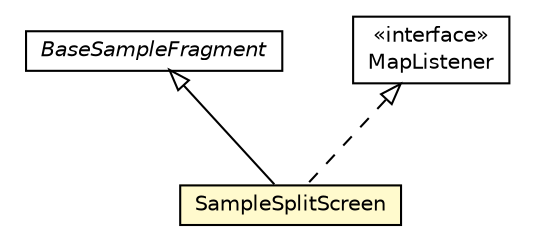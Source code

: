 #!/usr/local/bin/dot
#
# Class diagram 
# Generated by UMLGraph version R5_6-24-gf6e263 (http://www.umlgraph.org/)
#

digraph G {
	edge [fontname="Helvetica",fontsize=10,labelfontname="Helvetica",labelfontsize=10];
	node [fontname="Helvetica",fontsize=10,shape=plaintext];
	nodesep=0.25;
	ranksep=0.5;
	// org.osmdroid.samplefragments.BaseSampleFragment
	c3612 [label=<<table title="org.osmdroid.samplefragments.BaseSampleFragment" border="0" cellborder="1" cellspacing="0" cellpadding="2" port="p" href="./BaseSampleFragment.html">
		<tr><td><table border="0" cellspacing="0" cellpadding="1">
<tr><td align="center" balign="center"><font face="Helvetica-Oblique"> BaseSampleFragment </font></td></tr>
		</table></td></tr>
		</table>>, URL="./BaseSampleFragment.html", fontname="Helvetica", fontcolor="black", fontsize=10.0];
	// org.osmdroid.samplefragments.SampleSplitScreen
	c3643 [label=<<table title="org.osmdroid.samplefragments.SampleSplitScreen" border="0" cellborder="1" cellspacing="0" cellpadding="2" port="p" bgcolor="lemonChiffon" href="./SampleSplitScreen.html">
		<tr><td><table border="0" cellspacing="0" cellpadding="1">
<tr><td align="center" balign="center"> SampleSplitScreen </td></tr>
		</table></td></tr>
		</table>>, URL="./SampleSplitScreen.html", fontname="Helvetica", fontcolor="black", fontsize=10.0];
	//org.osmdroid.samplefragments.SampleSplitScreen extends org.osmdroid.samplefragments.BaseSampleFragment
	c3612:p -> c3643:p [dir=back,arrowtail=empty];
	//org.osmdroid.samplefragments.SampleSplitScreen implements org.osmdroid.events.MapListener
	c3659:p -> c3643:p [dir=back,arrowtail=empty,style=dashed];
	// org.osmdroid.events.MapListener
	c3659 [label=<<table title="org.osmdroid.events.MapListener" border="0" cellborder="1" cellspacing="0" cellpadding="2" port="p" href="http://java.sun.com/j2se/1.4.2/docs/api/org/osmdroid/events/MapListener.html">
		<tr><td><table border="0" cellspacing="0" cellpadding="1">
<tr><td align="center" balign="center"> &#171;interface&#187; </td></tr>
<tr><td align="center" balign="center"> MapListener </td></tr>
		</table></td></tr>
		</table>>, URL="http://java.sun.com/j2se/1.4.2/docs/api/org/osmdroid/events/MapListener.html", fontname="Helvetica", fontcolor="black", fontsize=10.0];
}

